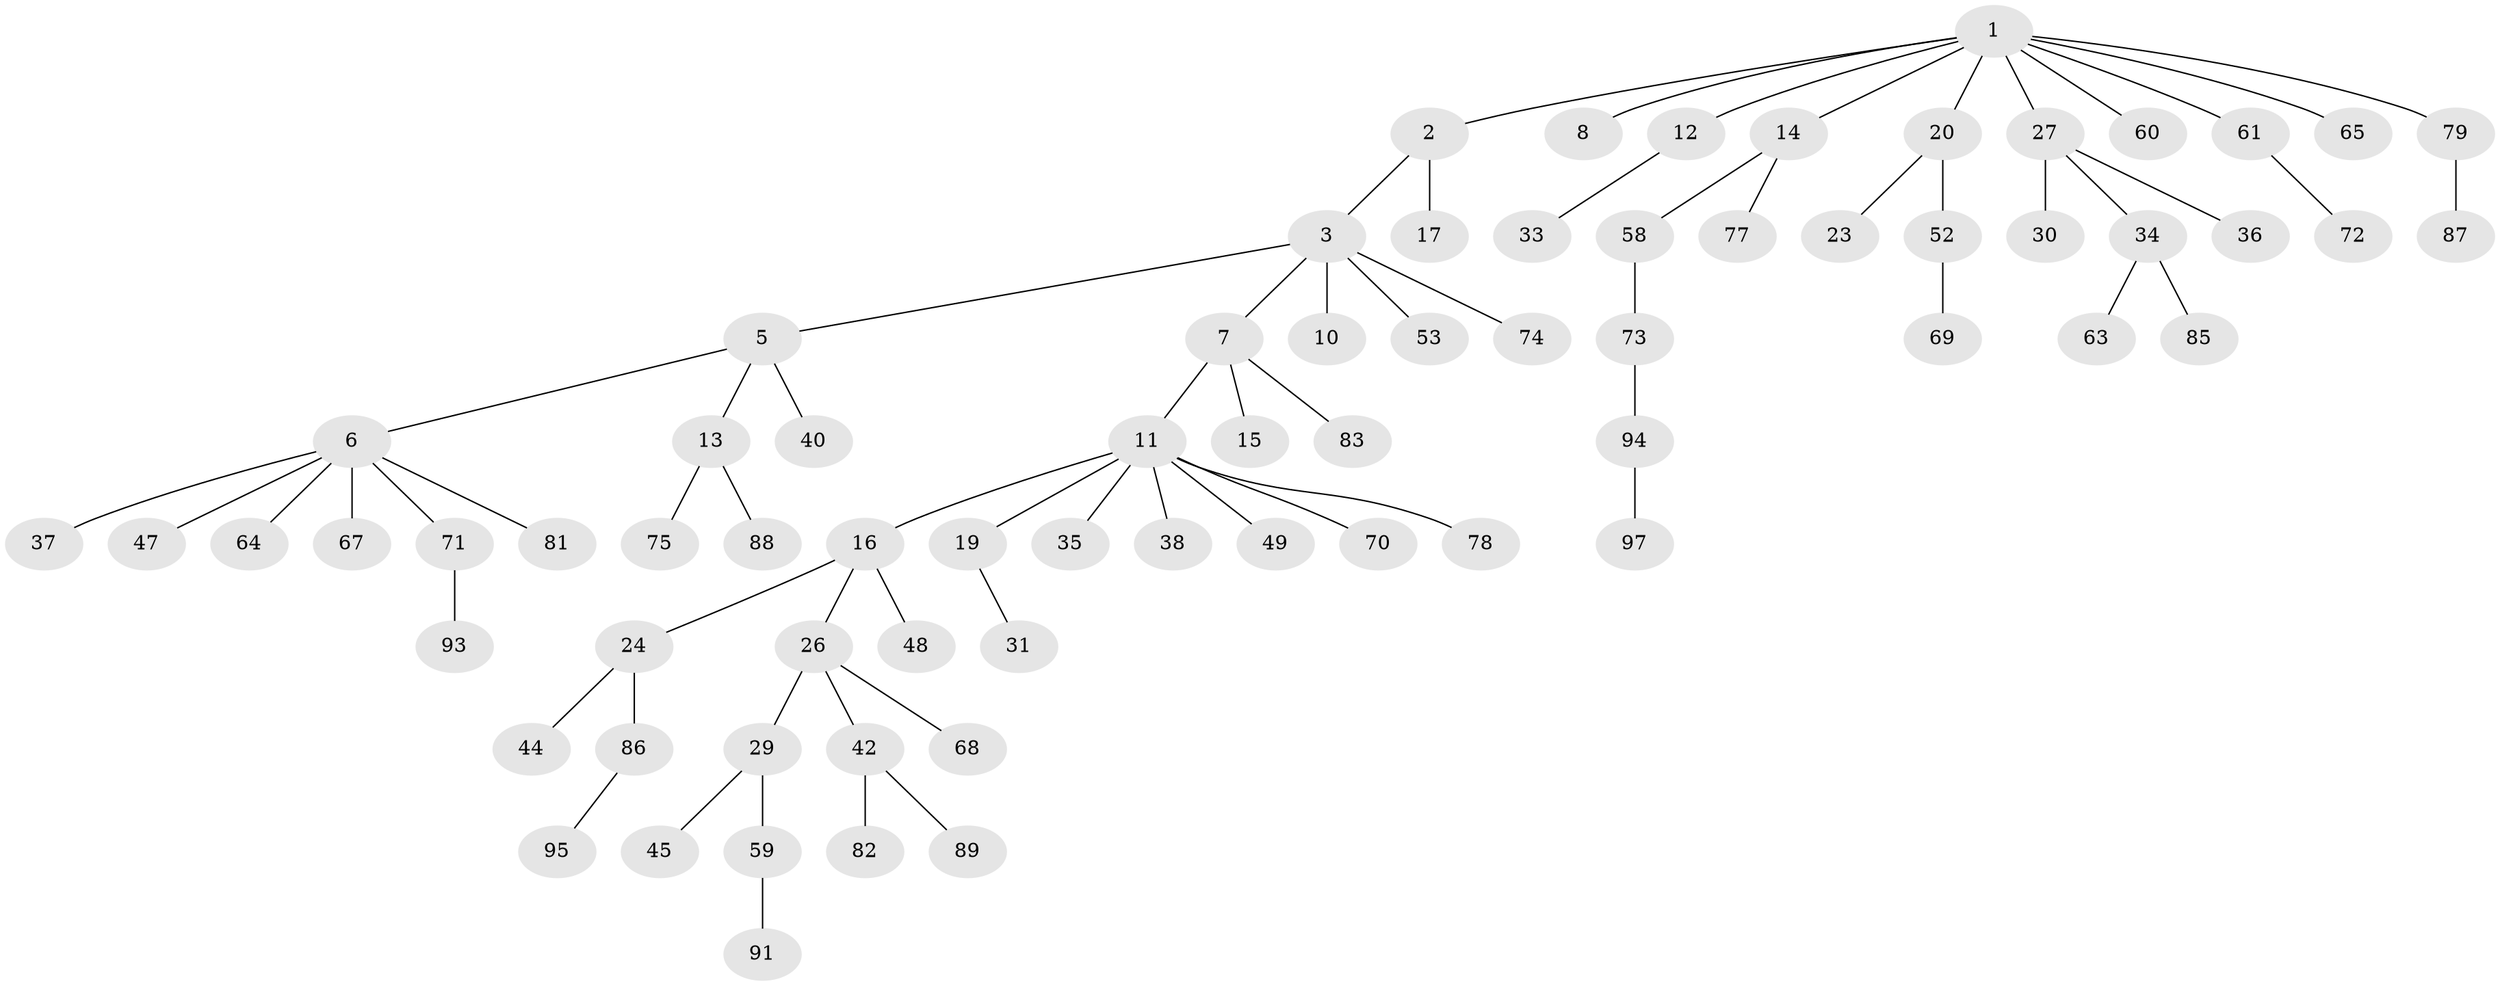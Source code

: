 // original degree distribution, {8: 0.020202020202020204, 4: 0.0707070707070707, 3: 0.09090909090909091, 5: 0.020202020202020204, 7: 0.010101010101010102, 1: 0.48484848484848486, 2: 0.30303030303030304}
// Generated by graph-tools (version 1.1) at 2025/11/02/27/25 16:11:25]
// undirected, 71 vertices, 70 edges
graph export_dot {
graph [start="1"]
  node [color=gray90,style=filled];
  1 [super="+18"];
  2 [super="+9"];
  3 [super="+4"];
  5;
  6 [super="+50"];
  7 [super="+32"];
  8;
  10;
  11 [super="+54"];
  12;
  13 [super="+25"];
  14 [super="+21"];
  15;
  16 [super="+55"];
  17;
  19 [super="+66"];
  20 [super="+22"];
  23 [super="+41"];
  24;
  26 [super="+57"];
  27 [super="+28"];
  29 [super="+43"];
  30;
  31;
  33 [super="+39"];
  34 [super="+46"];
  35;
  36;
  37;
  38;
  40 [super="+92"];
  42 [super="+56"];
  44;
  45;
  47;
  48 [super="+51"];
  49;
  52 [super="+80"];
  53;
  58 [super="+62"];
  59;
  60;
  61;
  63;
  64;
  65 [super="+76"];
  67;
  68;
  69;
  70;
  71;
  72 [super="+90"];
  73;
  74;
  75 [super="+84"];
  77 [super="+96"];
  78;
  79;
  81;
  82 [super="+99"];
  83;
  85;
  86;
  87;
  88;
  89;
  91;
  93;
  94;
  95;
  97 [super="+98"];
  1 -- 2;
  1 -- 8;
  1 -- 12;
  1 -- 14;
  1 -- 20;
  1 -- 65;
  1 -- 79;
  1 -- 27;
  1 -- 60;
  1 -- 61;
  2 -- 3;
  2 -- 17;
  3 -- 53;
  3 -- 74;
  3 -- 5;
  3 -- 7;
  3 -- 10;
  5 -- 6;
  5 -- 13;
  5 -- 40;
  6 -- 37;
  6 -- 47;
  6 -- 67;
  6 -- 71;
  6 -- 81;
  6 -- 64;
  7 -- 11;
  7 -- 15;
  7 -- 83;
  11 -- 16;
  11 -- 19;
  11 -- 35;
  11 -- 38;
  11 -- 49;
  11 -- 70;
  11 -- 78;
  12 -- 33;
  13 -- 88;
  13 -- 75;
  14 -- 58;
  14 -- 77;
  16 -- 24;
  16 -- 26;
  16 -- 48;
  19 -- 31;
  20 -- 52;
  20 -- 23;
  24 -- 44;
  24 -- 86;
  26 -- 29;
  26 -- 42;
  26 -- 68;
  27 -- 30;
  27 -- 34;
  27 -- 36;
  29 -- 59;
  29 -- 45;
  34 -- 63;
  34 -- 85;
  42 -- 89;
  42 -- 82;
  52 -- 69;
  58 -- 73;
  59 -- 91;
  61 -- 72;
  71 -- 93;
  73 -- 94;
  79 -- 87;
  86 -- 95;
  94 -- 97;
}
